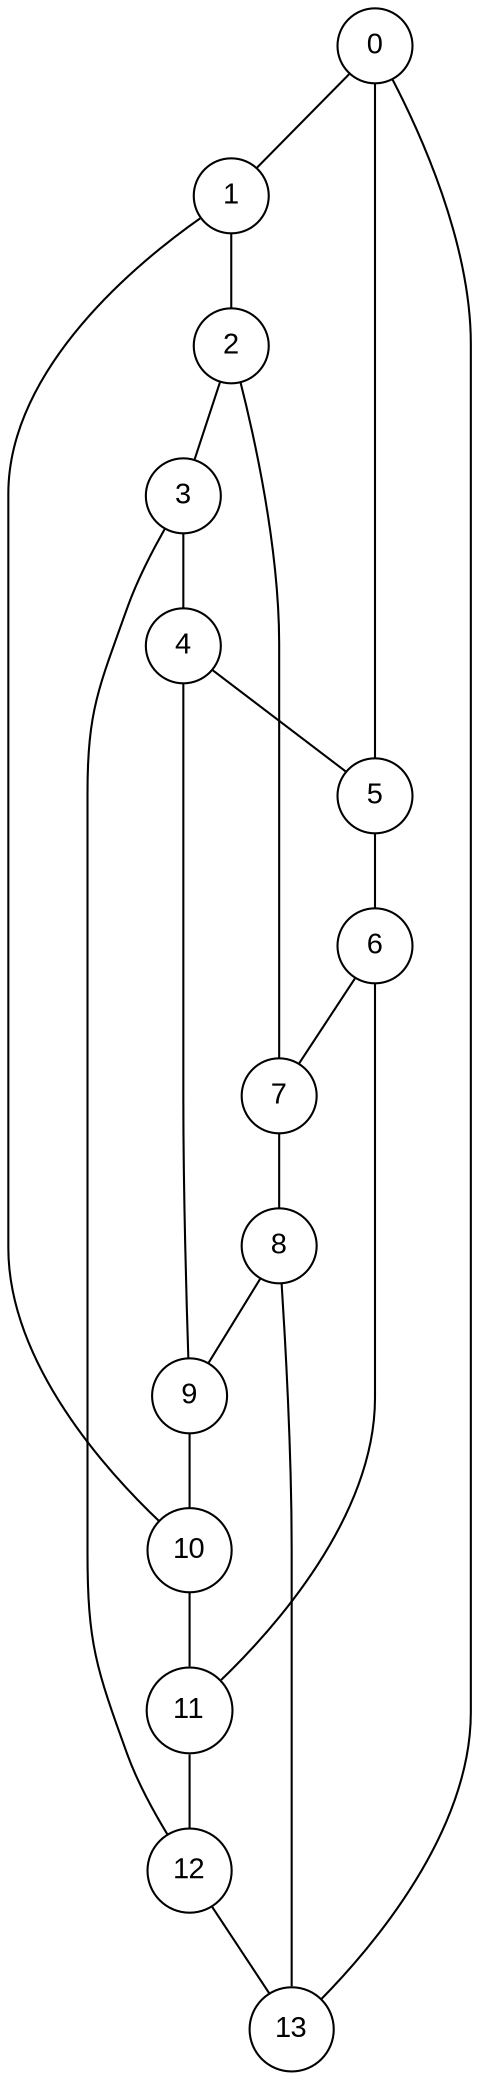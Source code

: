 graph Heawood {
	node [label="\N", fontname=Arial, shape=circle, width="0.50000", height="0.500000", color=black];
	edge [color=black];
	graph [bb="0,0,242,994"];
	0 [width="0.50", height="0.50", pos="186,968"];
	1 [width="0.50", height="0.50", pos="117,896"];
	2 [width="0.50", height="0.50", pos="117,824"];
	3 [width="0.50", height="0.50", pos="94,752"];
	4 [width="0.50", height="0.50", pos="94,680"];
	5 [width="0.50", height="0.50", pos="186,608"];
	6 [width="0.50", height="0.50", pos="186,536"];
	7 [width="0.50", height="0.50", pos="140,464"];
	8 [width="0.50", height="0.50", pos="140,392"];
	9 [width="0.50", height="0.50", pos="95,320"];
	10 [width="0.53", height="0.53", pos="95,247"];
	11 [width="0.50", height="0.50", pos="95,174"];
	12 [width="0.53", height="0.53", pos="95,101"];
	13 [width="0.53", height="0.53", pos="142,27"];
	0 -- 1 [pos="173,955 160,942 142,922 129,909"];
	1 -- 2 [pos="117,878 117,867 117,853 117,842"];
	2 -- 3 [pos="111,807 108,795 103,781 100,769"];
	3 -- 4 [pos="94,734 94,723 94,709 94,698"];
	4 -- 5 [pos="108,669 125,656 154,633 172,619"];
	5 -- 6 [pos="186,590 186,579 186,565 186,554"];
	6 -- 7 [pos="176,521 168,509 158,492 150,479"];
	7 -- 8 [pos="140,446 140,435 140,421 140,410"];
	8 -- 9 [pos="130,377 122,365 112,348 104,335"];
	9 -- 10 [pos="95,302 95,291 95,277 95,266"];
	10 -- 11 [pos="95,228 95,217 95,203 95,192"];
	11 -- 12 [pos="95,156 95,145 95,131 95,120"];
	12 -- 13 [pos="105,85 113,73 124,56 132,43"];
	13 -- 0 [pos="195,952 208,926 232,872 232,824 232,824 232,824 232,174 232,117 182,63 156,40"];
	0 -- 5 [len="2.5", pos="186,950 186,922 186,869 186,824 186,824 186,824 186,752 186,707 186,654 186,626"];
	2 -- 7 [len="2.5", pos="122,806 129,779 141,726 140,680 140,680 140,680 140,608 141,563 140,510 140,482"];
	4 -- 9 [len="2.5", pos="94,662 94,634 94,581 94,536 94,536 94,536 94,464 94,418 94,365 95,338"];
	6 -- 11 [len="2.5", pos="186,518 186,490 186,437 186,392 186,392 186,392 186,320 186,262 134,208 109,186"];
	8 -- 13 [len="2.5", pos="141,374 141,346 143,292 142,247 142,247 142,247 142,174 143,128 142,74 142,46"];
	10 -- 1 [len="2.5", pos="102,886 72,864 10,812 10,752 10,752 10,752 10,392 10,336 57,283 81,260"];
	12 -- 3 [len="2.5", pos="85,736 79,726 72,711 67,698 54,659 48,648 48,608 48,608 48,608 48,247 48,205 55,195 68,156 73,143 80,128 85,118"];
}
